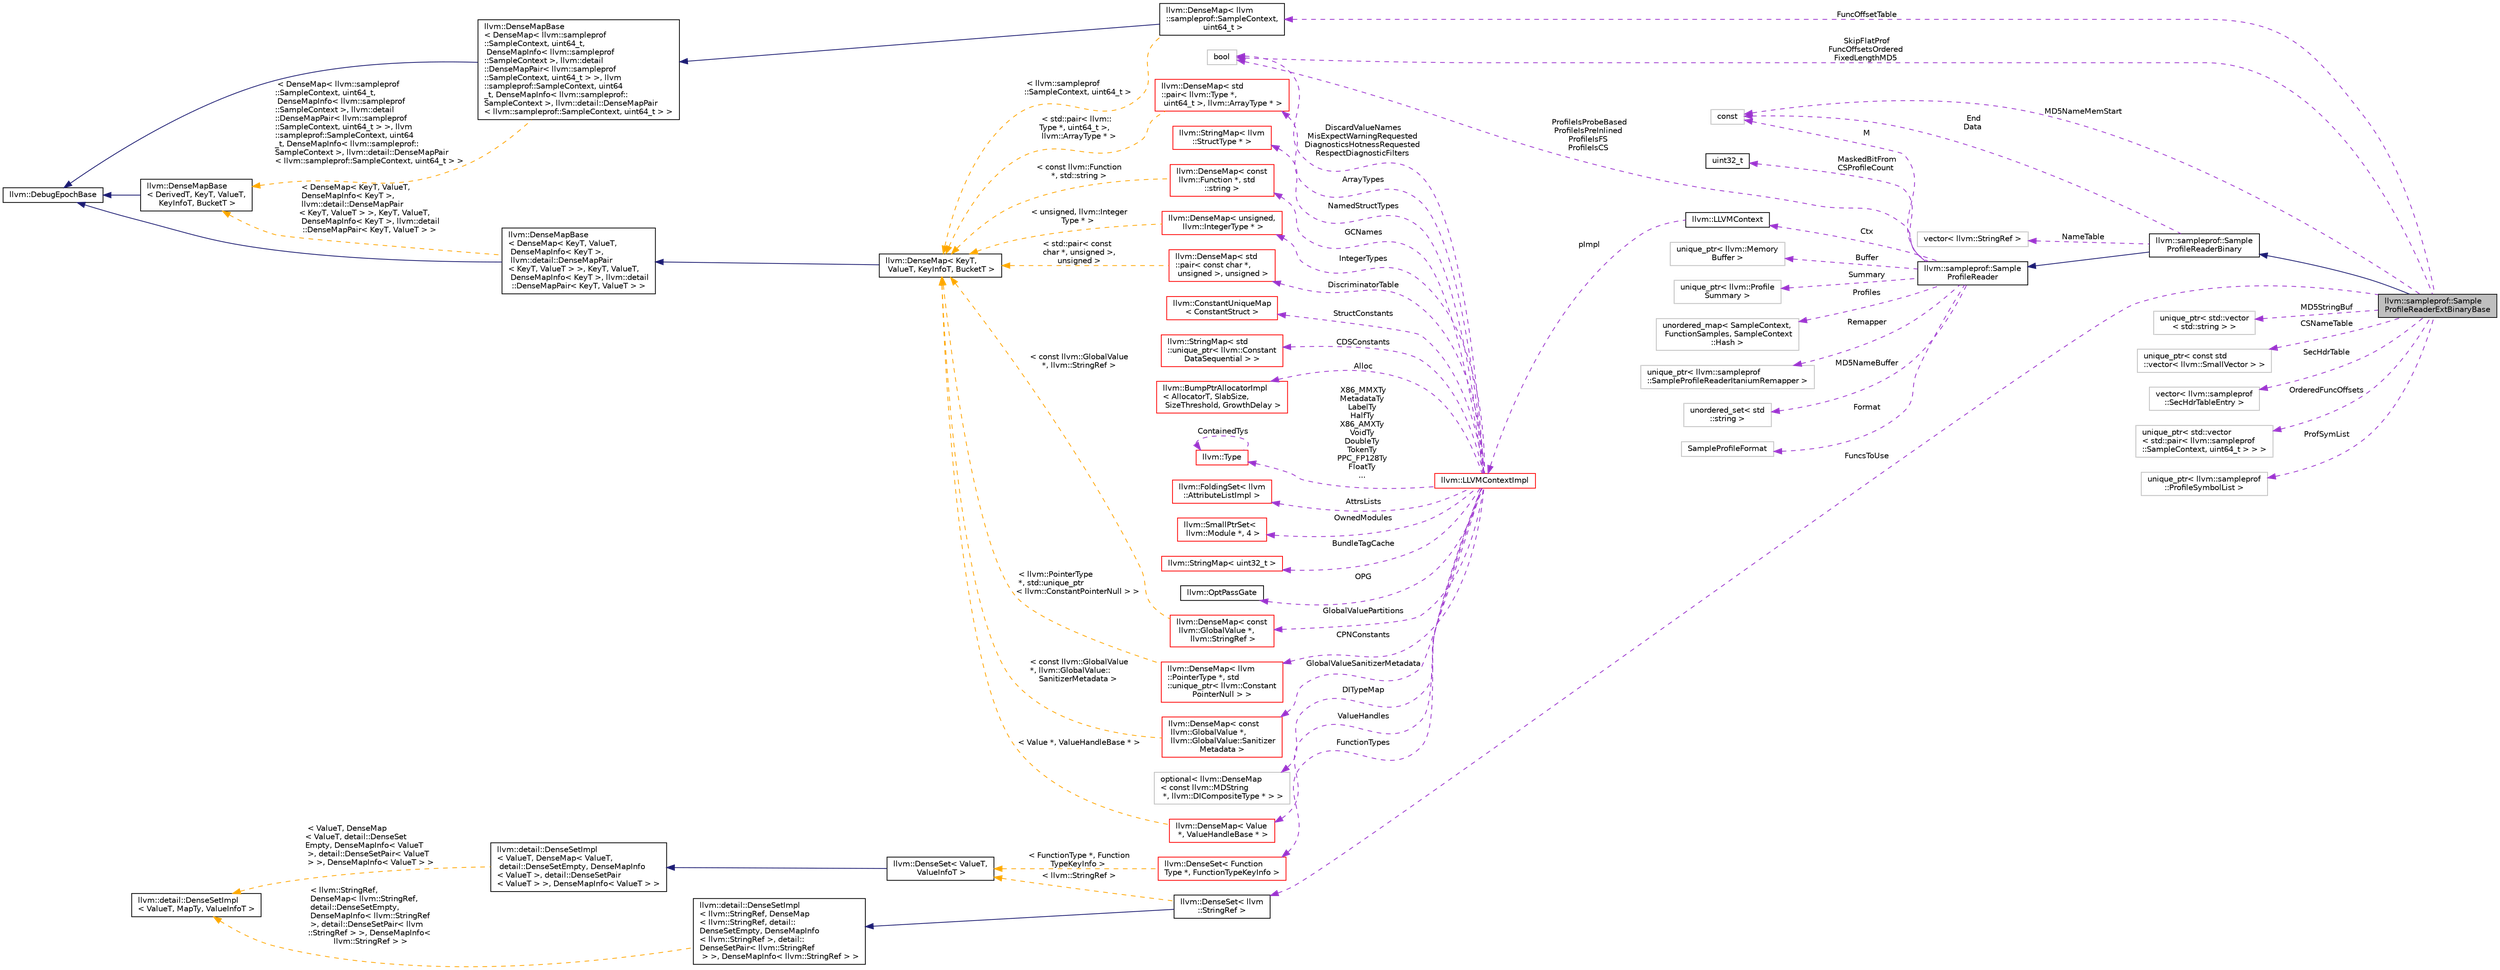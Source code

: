 digraph "llvm::sampleprof::SampleProfileReaderExtBinaryBase"
{
 // LATEX_PDF_SIZE
  bgcolor="transparent";
  edge [fontname="Helvetica",fontsize="10",labelfontname="Helvetica",labelfontsize="10"];
  node [fontname="Helvetica",fontsize="10",shape=record];
  rankdir="LR";
  Node1 [label="llvm::sampleprof::Sample\lProfileReaderExtBinaryBase",height=0.2,width=0.4,color="black", fillcolor="grey75", style="filled", fontcolor="black",tooltip="SampleProfileReaderExtBinaryBase/SampleProfileWriterExtBinaryBase defines the basic structure of the ..."];
  Node2 -> Node1 [dir="back",color="midnightblue",fontsize="10",style="solid",fontname="Helvetica"];
  Node2 [label="llvm::sampleprof::Sample\lProfileReaderBinary",height=0.2,width=0.4,color="black",URL="$classllvm_1_1sampleprof_1_1SampleProfileReaderBinary.html",tooltip=" "];
  Node3 -> Node2 [dir="back",color="midnightblue",fontsize="10",style="solid",fontname="Helvetica"];
  Node3 [label="llvm::sampleprof::Sample\lProfileReader",height=0.2,width=0.4,color="black",URL="$classllvm_1_1sampleprof_1_1SampleProfileReader.html",tooltip="Sample-based profile reader."];
  Node4 -> Node3 [dir="back",color="darkorchid3",fontsize="10",style="dashed",label=" Profiles" ,fontname="Helvetica"];
  Node4 [label="unordered_map\< SampleContext,\l FunctionSamples, SampleContext\l::Hash \>",height=0.2,width=0.4,color="grey75",tooltip=" "];
  Node5 -> Node3 [dir="back",color="darkorchid3",fontsize="10",style="dashed",label=" Remapper" ,fontname="Helvetica"];
  Node5 [label="unique_ptr\< llvm::sampleprof\l::SampleProfileReaderItaniumRemapper \>",height=0.2,width=0.4,color="grey75",tooltip=" "];
  Node6 -> Node3 [dir="back",color="darkorchid3",fontsize="10",style="dashed",label=" MD5NameBuffer" ,fontname="Helvetica"];
  Node6 [label="unordered_set\< std\l::string \>",height=0.2,width=0.4,color="grey75",tooltip=" "];
  Node7 -> Node3 [dir="back",color="darkorchid3",fontsize="10",style="dashed",label=" Format" ,fontname="Helvetica"];
  Node7 [label="SampleProfileFormat",height=0.2,width=0.4,color="grey75",tooltip=" "];
  Node8 -> Node3 [dir="back",color="darkorchid3",fontsize="10",style="dashed",label=" MaskedBitFrom\nCSProfileCount" ,fontname="Helvetica"];
  Node8 [label="uint32_t",height=0.2,width=0.4,color="black",URL="$classuint32__t.html",tooltip=" "];
  Node9 -> Node3 [dir="back",color="darkorchid3",fontsize="10",style="dashed",label=" ProfileIsProbeBased\nProfileIsPreInlined\nProfileIsFS\nProfileIsCS" ,fontname="Helvetica"];
  Node9 [label="bool",height=0.2,width=0.4,color="grey75",tooltip=" "];
  Node10 -> Node3 [dir="back",color="darkorchid3",fontsize="10",style="dashed",label=" Ctx" ,fontname="Helvetica"];
  Node10 [label="llvm::LLVMContext",height=0.2,width=0.4,color="black",URL="$classllvm_1_1LLVMContext.html",tooltip="This is an important class for using LLVM in a threaded context."];
  Node11 -> Node10 [dir="back",color="darkorchid3",fontsize="10",style="dashed",label=" pImpl" ,fontname="Helvetica"];
  Node11 [label="llvm::LLVMContextImpl",height=0.2,width=0.4,color="red",URL="$classllvm_1_1LLVMContextImpl.html",tooltip=" "];
  Node12 -> Node11 [dir="back",color="darkorchid3",fontsize="10",style="dashed",label=" Alloc" ,fontname="Helvetica"];
  Node12 [label="llvm::BumpPtrAllocatorImpl\l\< AllocatorT, SlabSize,\l SizeThreshold, GrowthDelay \>",height=0.2,width=0.4,color="red",URL="$classllvm_1_1BumpPtrAllocatorImpl.html",tooltip="Allocate memory in an ever growing pool, as if by bump-pointer."];
  Node20 -> Node11 [dir="back",color="darkorchid3",fontsize="10",style="dashed",label=" X86_MMXTy\nMetadataTy\nLabelTy\nHalfTy\nX86_AMXTy\nVoidTy\nDoubleTy\nTokenTy\nPPC_FP128Ty\nFloatTy\n..." ,fontname="Helvetica"];
  Node20 [label="llvm::Type",height=0.2,width=0.4,color="red",URL="$classllvm_1_1Type.html",tooltip="The instances of the Type class are immutable: once they are created, they are never changed."];
  Node20 -> Node20 [dir="back",color="darkorchid3",fontsize="10",style="dashed",label=" ContainedTys" ,fontname="Helvetica"];
  Node22 -> Node11 [dir="back",color="darkorchid3",fontsize="10",style="dashed",label=" AttrsLists" ,fontname="Helvetica"];
  Node22 [label="llvm::FoldingSet\< llvm\l::AttributeListImpl \>",height=0.2,width=0.4,color="red",URL="$classllvm_1_1FoldingSet.html",tooltip=" "];
  Node29 -> Node11 [dir="back",color="darkorchid3",fontsize="10",style="dashed",label=" OwnedModules" ,fontname="Helvetica"];
  Node29 [label="llvm::SmallPtrSet\<\l llvm::Module *, 4 \>",height=0.2,width=0.4,color="red",URL="$classllvm_1_1SmallPtrSet.html",tooltip=" "];
  Node36 -> Node11 [dir="back",color="darkorchid3",fontsize="10",style="dashed",label=" BundleTagCache" ,fontname="Helvetica"];
  Node36 [label="llvm::StringMap\< uint32_t \>",height=0.2,width=0.4,color="red",URL="$classllvm_1_1StringMap.html",tooltip=" "];
  Node41 -> Node11 [dir="back",color="darkorchid3",fontsize="10",style="dashed",label=" ArrayTypes" ,fontname="Helvetica"];
  Node41 [label="llvm::DenseMap\< std\l::pair\< llvm::Type *,\l uint64_t \>, llvm::ArrayType * \>",height=0.2,width=0.4,color="red",URL="$classllvm_1_1DenseMap.html",tooltip=" "];
  Node44 -> Node41 [dir="back",color="orange",fontsize="10",style="dashed",label=" \< std::pair\< llvm::\lType *, uint64_t \>,\l llvm::ArrayType * \>" ,fontname="Helvetica"];
  Node44 [label="llvm::DenseMap\< KeyT,\l ValueT, KeyInfoT, BucketT \>",height=0.2,width=0.4,color="black",URL="$classllvm_1_1DenseMap.html",tooltip=" "];
  Node45 -> Node44 [dir="back",color="midnightblue",fontsize="10",style="solid",fontname="Helvetica"];
  Node45 [label="llvm::DenseMapBase\l\< DenseMap\< KeyT, ValueT,\l DenseMapInfo\< KeyT \>,\l llvm::detail::DenseMapPair\l\< KeyT, ValueT \> \>, KeyT, ValueT,\l DenseMapInfo\< KeyT \>, llvm::detail\l::DenseMapPair\< KeyT, ValueT \> \>",height=0.2,width=0.4,color="black",URL="$classllvm_1_1DenseMapBase.html",tooltip=" "];
  Node32 -> Node45 [dir="back",color="midnightblue",fontsize="10",style="solid",fontname="Helvetica"];
  Node32 [label="llvm::DebugEpochBase",height=0.2,width=0.4,color="black",URL="$classllvm_1_1DebugEpochBase.html",tooltip="A base class for data structure classes wishing to make iterators (\"handles\") pointing into themselve..."];
  Node43 -> Node45 [dir="back",color="orange",fontsize="10",style="dashed",label=" \< DenseMap\< KeyT, ValueT,\l DenseMapInfo\< KeyT \>,\l llvm::detail::DenseMapPair\l\< KeyT, ValueT \> \>, KeyT, ValueT,\l DenseMapInfo\< KeyT \>, llvm::detail\l::DenseMapPair\< KeyT, ValueT \> \>" ,fontname="Helvetica"];
  Node43 [label="llvm::DenseMapBase\l\< DerivedT, KeyT, ValueT,\l KeyInfoT, BucketT \>",height=0.2,width=0.4,color="black",URL="$classllvm_1_1DenseMapBase.html",tooltip=" "];
  Node32 -> Node43 [dir="back",color="midnightblue",fontsize="10",style="solid",fontname="Helvetica"];
  Node46 -> Node11 [dir="back",color="darkorchid3",fontsize="10",style="dashed",label=" NamedStructTypes" ,fontname="Helvetica"];
  Node46 [label="llvm::StringMap\< llvm\l::StructType * \>",height=0.2,width=0.4,color="red",URL="$classllvm_1_1StringMap.html",tooltip=" "];
  Node47 -> Node11 [dir="back",color="darkorchid3",fontsize="10",style="dashed",label=" FunctionTypes" ,fontname="Helvetica"];
  Node47 [label="llvm::DenseSet\< Function\lType *, FunctionTypeKeyInfo \>",height=0.2,width=0.4,color="red",URL="$classllvm_1_1DenseSet.html",tooltip=" "];
  Node50 -> Node47 [dir="back",color="orange",fontsize="10",style="dashed",label=" \< FunctionType *, Function\lTypeKeyInfo \>" ,fontname="Helvetica"];
  Node50 [label="llvm::DenseSet\< ValueT,\l ValueInfoT \>",height=0.2,width=0.4,color="black",URL="$classllvm_1_1DenseSet.html",tooltip="Implements a dense probed hash-table based set."];
  Node51 -> Node50 [dir="back",color="midnightblue",fontsize="10",style="solid",fontname="Helvetica"];
  Node51 [label="llvm::detail::DenseSetImpl\l\< ValueT, DenseMap\< ValueT,\l detail::DenseSetEmpty, DenseMapInfo\l\< ValueT \>, detail::DenseSetPair\l\< ValueT \> \>, DenseMapInfo\< ValueT \> \>",height=0.2,width=0.4,color="black",URL="$classllvm_1_1detail_1_1DenseSetImpl.html",tooltip=" "];
  Node49 -> Node51 [dir="back",color="orange",fontsize="10",style="dashed",label=" \< ValueT, DenseMap\l\< ValueT, detail::DenseSet\lEmpty, DenseMapInfo\< ValueT\l \>, detail::DenseSetPair\< ValueT\l \> \>, DenseMapInfo\< ValueT \> \>" ,fontname="Helvetica"];
  Node49 [label="llvm::detail::DenseSetImpl\l\< ValueT, MapTy, ValueInfoT \>",height=0.2,width=0.4,color="black",URL="$classllvm_1_1detail_1_1DenseSetImpl.html",tooltip="Base class for DenseSet and DenseSmallSet."];
  Node52 -> Node11 [dir="back",color="darkorchid3",fontsize="10",style="dashed",label=" StructConstants" ,fontname="Helvetica"];
  Node52 [label="llvm::ConstantUniqueMap\l\< ConstantStruct \>",height=0.2,width=0.4,color="red",URL="$classllvm_1_1ConstantUniqueMap.html",tooltip=" "];
  Node54 -> Node11 [dir="back",color="darkorchid3",fontsize="10",style="dashed",label=" GCNames" ,fontname="Helvetica"];
  Node54 [label="llvm::DenseMap\< const\l llvm::Function *, std\l::string \>",height=0.2,width=0.4,color="red",URL="$classllvm_1_1DenseMap.html",tooltip=" "];
  Node44 -> Node54 [dir="back",color="orange",fontsize="10",style="dashed",label=" \< const llvm::Function\l *, std::string \>" ,fontname="Helvetica"];
  Node56 -> Node11 [dir="back",color="darkorchid3",fontsize="10",style="dashed",label=" IntegerTypes" ,fontname="Helvetica"];
  Node56 [label="llvm::DenseMap\< unsigned,\l llvm::IntegerType * \>",height=0.2,width=0.4,color="red",URL="$classllvm_1_1DenseMap.html",tooltip=" "];
  Node44 -> Node56 [dir="back",color="orange",fontsize="10",style="dashed",label=" \< unsigned, llvm::Integer\lType * \>" ,fontname="Helvetica"];
  Node58 -> Node11 [dir="back",color="darkorchid3",fontsize="10",style="dashed",label=" CDSConstants" ,fontname="Helvetica"];
  Node58 [label="llvm::StringMap\< std\l::unique_ptr\< llvm::Constant\lDataSequential \> \>",height=0.2,width=0.4,color="red",URL="$classllvm_1_1StringMap.html",tooltip=" "];
  Node59 -> Node11 [dir="back",color="darkorchid3",fontsize="10",style="dashed",label=" DITypeMap" ,fontname="Helvetica"];
  Node59 [label="optional\< llvm::DenseMap\l\< const llvm::MDString\l *, llvm::DICompositeType * \> \>",height=0.2,width=0.4,color="grey75",tooltip=" "];
  Node60 -> Node11 [dir="back",color="darkorchid3",fontsize="10",style="dashed",label=" OPG" ,fontname="Helvetica"];
  Node60 [label="llvm::OptPassGate",height=0.2,width=0.4,color="black",URL="$classllvm_1_1OptPassGate.html",tooltip="Extensions to this class implement mechanisms to disable passes and individual optimizations at compi..."];
  Node61 -> Node11 [dir="back",color="darkorchid3",fontsize="10",style="dashed",label=" DiscriminatorTable" ,fontname="Helvetica"];
  Node61 [label="llvm::DenseMap\< std\l::pair\< const char *,\l unsigned \>, unsigned \>",height=0.2,width=0.4,color="red",URL="$classllvm_1_1DenseMap.html",tooltip=" "];
  Node44 -> Node61 [dir="back",color="orange",fontsize="10",style="dashed",label=" \< std::pair\< const\l char *, unsigned \>,\l unsigned \>" ,fontname="Helvetica"];
  Node63 -> Node11 [dir="back",color="darkorchid3",fontsize="10",style="dashed",label=" GlobalValuePartitions" ,fontname="Helvetica"];
  Node63 [label="llvm::DenseMap\< const\l llvm::GlobalValue *,\l llvm::StringRef \>",height=0.2,width=0.4,color="red",URL="$classllvm_1_1DenseMap.html",tooltip=" "];
  Node44 -> Node63 [dir="back",color="orange",fontsize="10",style="dashed",label=" \< const llvm::GlobalValue\l *, llvm::StringRef \>" ,fontname="Helvetica"];
  Node65 -> Node11 [dir="back",color="darkorchid3",fontsize="10",style="dashed",label=" CPNConstants" ,fontname="Helvetica"];
  Node65 [label="llvm::DenseMap\< llvm\l::PointerType *, std\l::unique_ptr\< llvm::Constant\lPointerNull \> \>",height=0.2,width=0.4,color="red",URL="$classllvm_1_1DenseMap.html",tooltip=" "];
  Node44 -> Node65 [dir="back",color="orange",fontsize="10",style="dashed",label=" \< llvm::PointerType\l *, std::unique_ptr\l\< llvm::ConstantPointerNull \> \>" ,fontname="Helvetica"];
  Node67 -> Node11 [dir="back",color="darkorchid3",fontsize="10",style="dashed",label=" GlobalValueSanitizerMetadata" ,fontname="Helvetica"];
  Node67 [label="llvm::DenseMap\< const\l llvm::GlobalValue *,\l llvm::GlobalValue::Sanitizer\lMetadata \>",height=0.2,width=0.4,color="red",URL="$classllvm_1_1DenseMap.html",tooltip=" "];
  Node44 -> Node67 [dir="back",color="orange",fontsize="10",style="dashed",label=" \< const llvm::GlobalValue\l *, llvm::GlobalValue::\lSanitizerMetadata \>" ,fontname="Helvetica"];
  Node69 -> Node11 [dir="back",color="darkorchid3",fontsize="10",style="dashed",label=" ValueHandles" ,fontname="Helvetica"];
  Node69 [label="llvm::DenseMap\< Value\l *, ValueHandleBase * \>",height=0.2,width=0.4,color="red",URL="$classllvm_1_1DenseMap.html",tooltip=" "];
  Node44 -> Node69 [dir="back",color="orange",fontsize="10",style="dashed",label=" \< Value *, ValueHandleBase * \>" ,fontname="Helvetica"];
  Node9 -> Node11 [dir="back",color="darkorchid3",fontsize="10",style="dashed",label=" DiscardValueNames\nMisExpectWarningRequested\nDiagnosticsHotnessRequested\nRespectDiagnosticFilters" ,fontname="Helvetica"];
  Node33 -> Node3 [dir="back",color="darkorchid3",fontsize="10",style="dashed",label=" M" ,fontname="Helvetica"];
  Node33 [label="const",height=0.2,width=0.4,color="grey75",tooltip=" "];
  Node140 -> Node3 [dir="back",color="darkorchid3",fontsize="10",style="dashed",label=" Summary" ,fontname="Helvetica"];
  Node140 [label="unique_ptr\< llvm::Profile\lSummary \>",height=0.2,width=0.4,color="grey75",tooltip=" "];
  Node141 -> Node3 [dir="back",color="darkorchid3",fontsize="10",style="dashed",label=" Buffer" ,fontname="Helvetica"];
  Node141 [label="unique_ptr\< llvm::Memory\lBuffer \>",height=0.2,width=0.4,color="grey75",tooltip=" "];
  Node142 -> Node2 [dir="back",color="darkorchid3",fontsize="10",style="dashed",label=" NameTable" ,fontname="Helvetica"];
  Node142 [label="vector\< llvm::StringRef \>",height=0.2,width=0.4,color="grey75",tooltip=" "];
  Node33 -> Node2 [dir="back",color="darkorchid3",fontsize="10",style="dashed",label=" End\nData" ,fontname="Helvetica"];
  Node143 -> Node1 [dir="back",color="darkorchid3",fontsize="10",style="dashed",label=" FuncsToUse" ,fontname="Helvetica"];
  Node143 [label="llvm::DenseSet\< llvm\l::StringRef \>",height=0.2,width=0.4,color="black",URL="$classllvm_1_1DenseSet.html",tooltip=" "];
  Node144 -> Node143 [dir="back",color="midnightblue",fontsize="10",style="solid",fontname="Helvetica"];
  Node144 [label="llvm::detail::DenseSetImpl\l\< llvm::StringRef, DenseMap\l\< llvm::StringRef, detail::\lDenseSetEmpty, DenseMapInfo\l\< llvm::StringRef \>, detail::\lDenseSetPair\< llvm::StringRef\l \> \>, DenseMapInfo\< llvm::StringRef \> \>",height=0.2,width=0.4,color="black",URL="$classllvm_1_1detail_1_1DenseSetImpl.html",tooltip=" "];
  Node49 -> Node144 [dir="back",color="orange",fontsize="10",style="dashed",label=" \< llvm::StringRef,\l DenseMap\< llvm::StringRef,\l detail::DenseSetEmpty,\l DenseMapInfo\< llvm::StringRef\l \>, detail::DenseSetPair\< llvm\l::StringRef \> \>, DenseMapInfo\<\l llvm::StringRef \> \>" ,fontname="Helvetica"];
  Node50 -> Node143 [dir="back",color="orange",fontsize="10",style="dashed",label=" \< llvm::StringRef \>" ,fontname="Helvetica"];
  Node145 -> Node1 [dir="back",color="darkorchid3",fontsize="10",style="dashed",label=" MD5StringBuf" ,fontname="Helvetica"];
  Node145 [label="unique_ptr\< std::vector\l\< std::string \> \>",height=0.2,width=0.4,color="grey75",tooltip=" "];
  Node146 -> Node1 [dir="back",color="darkorchid3",fontsize="10",style="dashed",label=" FuncOffsetTable" ,fontname="Helvetica"];
  Node146 [label="llvm::DenseMap\< llvm\l::sampleprof::SampleContext,\l uint64_t \>",height=0.2,width=0.4,color="black",URL="$classllvm_1_1DenseMap.html",tooltip=" "];
  Node147 -> Node146 [dir="back",color="midnightblue",fontsize="10",style="solid",fontname="Helvetica"];
  Node147 [label="llvm::DenseMapBase\l\< DenseMap\< llvm::sampleprof\l::SampleContext, uint64_t,\l DenseMapInfo\< llvm::sampleprof\l::SampleContext \>, llvm::detail\l::DenseMapPair\< llvm::sampleprof\l::SampleContext, uint64_t \> \>, llvm\l::sampleprof::SampleContext, uint64\l_t, DenseMapInfo\< llvm::sampleprof::\lSampleContext \>, llvm::detail::DenseMapPair\l\< llvm::sampleprof::SampleContext, uint64_t \> \>",height=0.2,width=0.4,color="black",URL="$classllvm_1_1DenseMapBase.html",tooltip=" "];
  Node32 -> Node147 [dir="back",color="midnightblue",fontsize="10",style="solid",fontname="Helvetica"];
  Node43 -> Node147 [dir="back",color="orange",fontsize="10",style="dashed",label=" \< DenseMap\< llvm::sampleprof\l::SampleContext, uint64_t,\l DenseMapInfo\< llvm::sampleprof\l::SampleContext \>, llvm::detail\l::DenseMapPair\< llvm::sampleprof\l::SampleContext, uint64_t \> \>, llvm\l::sampleprof::SampleContext, uint64\l_t, DenseMapInfo\< llvm::sampleprof::\lSampleContext \>, llvm::detail::DenseMapPair\l\< llvm::sampleprof::SampleContext, uint64_t \> \>" ,fontname="Helvetica"];
  Node44 -> Node146 [dir="back",color="orange",fontsize="10",style="dashed",label=" \< llvm::sampleprof\l::SampleContext, uint64_t \>" ,fontname="Helvetica"];
  Node148 -> Node1 [dir="back",color="darkorchid3",fontsize="10",style="dashed",label=" CSNameTable" ,fontname="Helvetica"];
  Node148 [label="unique_ptr\< const std\l::vector\< llvm::SmallVector \> \>",height=0.2,width=0.4,color="grey75",tooltip=" "];
  Node9 -> Node1 [dir="back",color="darkorchid3",fontsize="10",style="dashed",label=" SkipFlatProf\nFuncOffsetsOrdered\nFixedLengthMD5" ,fontname="Helvetica"];
  Node33 -> Node1 [dir="back",color="darkorchid3",fontsize="10",style="dashed",label=" MD5NameMemStart" ,fontname="Helvetica"];
  Node149 -> Node1 [dir="back",color="darkorchid3",fontsize="10",style="dashed",label=" SecHdrTable" ,fontname="Helvetica"];
  Node149 [label="vector\< llvm::sampleprof\l::SecHdrTableEntry \>",height=0.2,width=0.4,color="grey75",tooltip=" "];
  Node150 -> Node1 [dir="back",color="darkorchid3",fontsize="10",style="dashed",label=" OrderedFuncOffsets" ,fontname="Helvetica"];
  Node150 [label="unique_ptr\< std::vector\l\< std::pair\< llvm::sampleprof\l::SampleContext, uint64_t \> \> \>",height=0.2,width=0.4,color="grey75",tooltip=" "];
  Node151 -> Node1 [dir="back",color="darkorchid3",fontsize="10",style="dashed",label=" ProfSymList" ,fontname="Helvetica"];
  Node151 [label="unique_ptr\< llvm::sampleprof\l::ProfileSymbolList \>",height=0.2,width=0.4,color="grey75",tooltip=" "];
}
